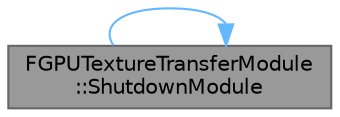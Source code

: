 digraph "FGPUTextureTransferModule::ShutdownModule"
{
 // INTERACTIVE_SVG=YES
 // LATEX_PDF_SIZE
  bgcolor="transparent";
  edge [fontname=Helvetica,fontsize=10,labelfontname=Helvetica,labelfontsize=10];
  node [fontname=Helvetica,fontsize=10,shape=box,height=0.2,width=0.4];
  rankdir="LR";
  Node1 [id="Node000001",label="FGPUTextureTransferModule\l::ShutdownModule",height=0.2,width=0.4,color="gray40", fillcolor="grey60", style="filled", fontcolor="black",tooltip="Called before the module is unloaded, right before the module object is destroyed."];
  Node1 -> Node1 [id="edge1_Node000001_Node000001",color="steelblue1",style="solid",tooltip=" "];
}
